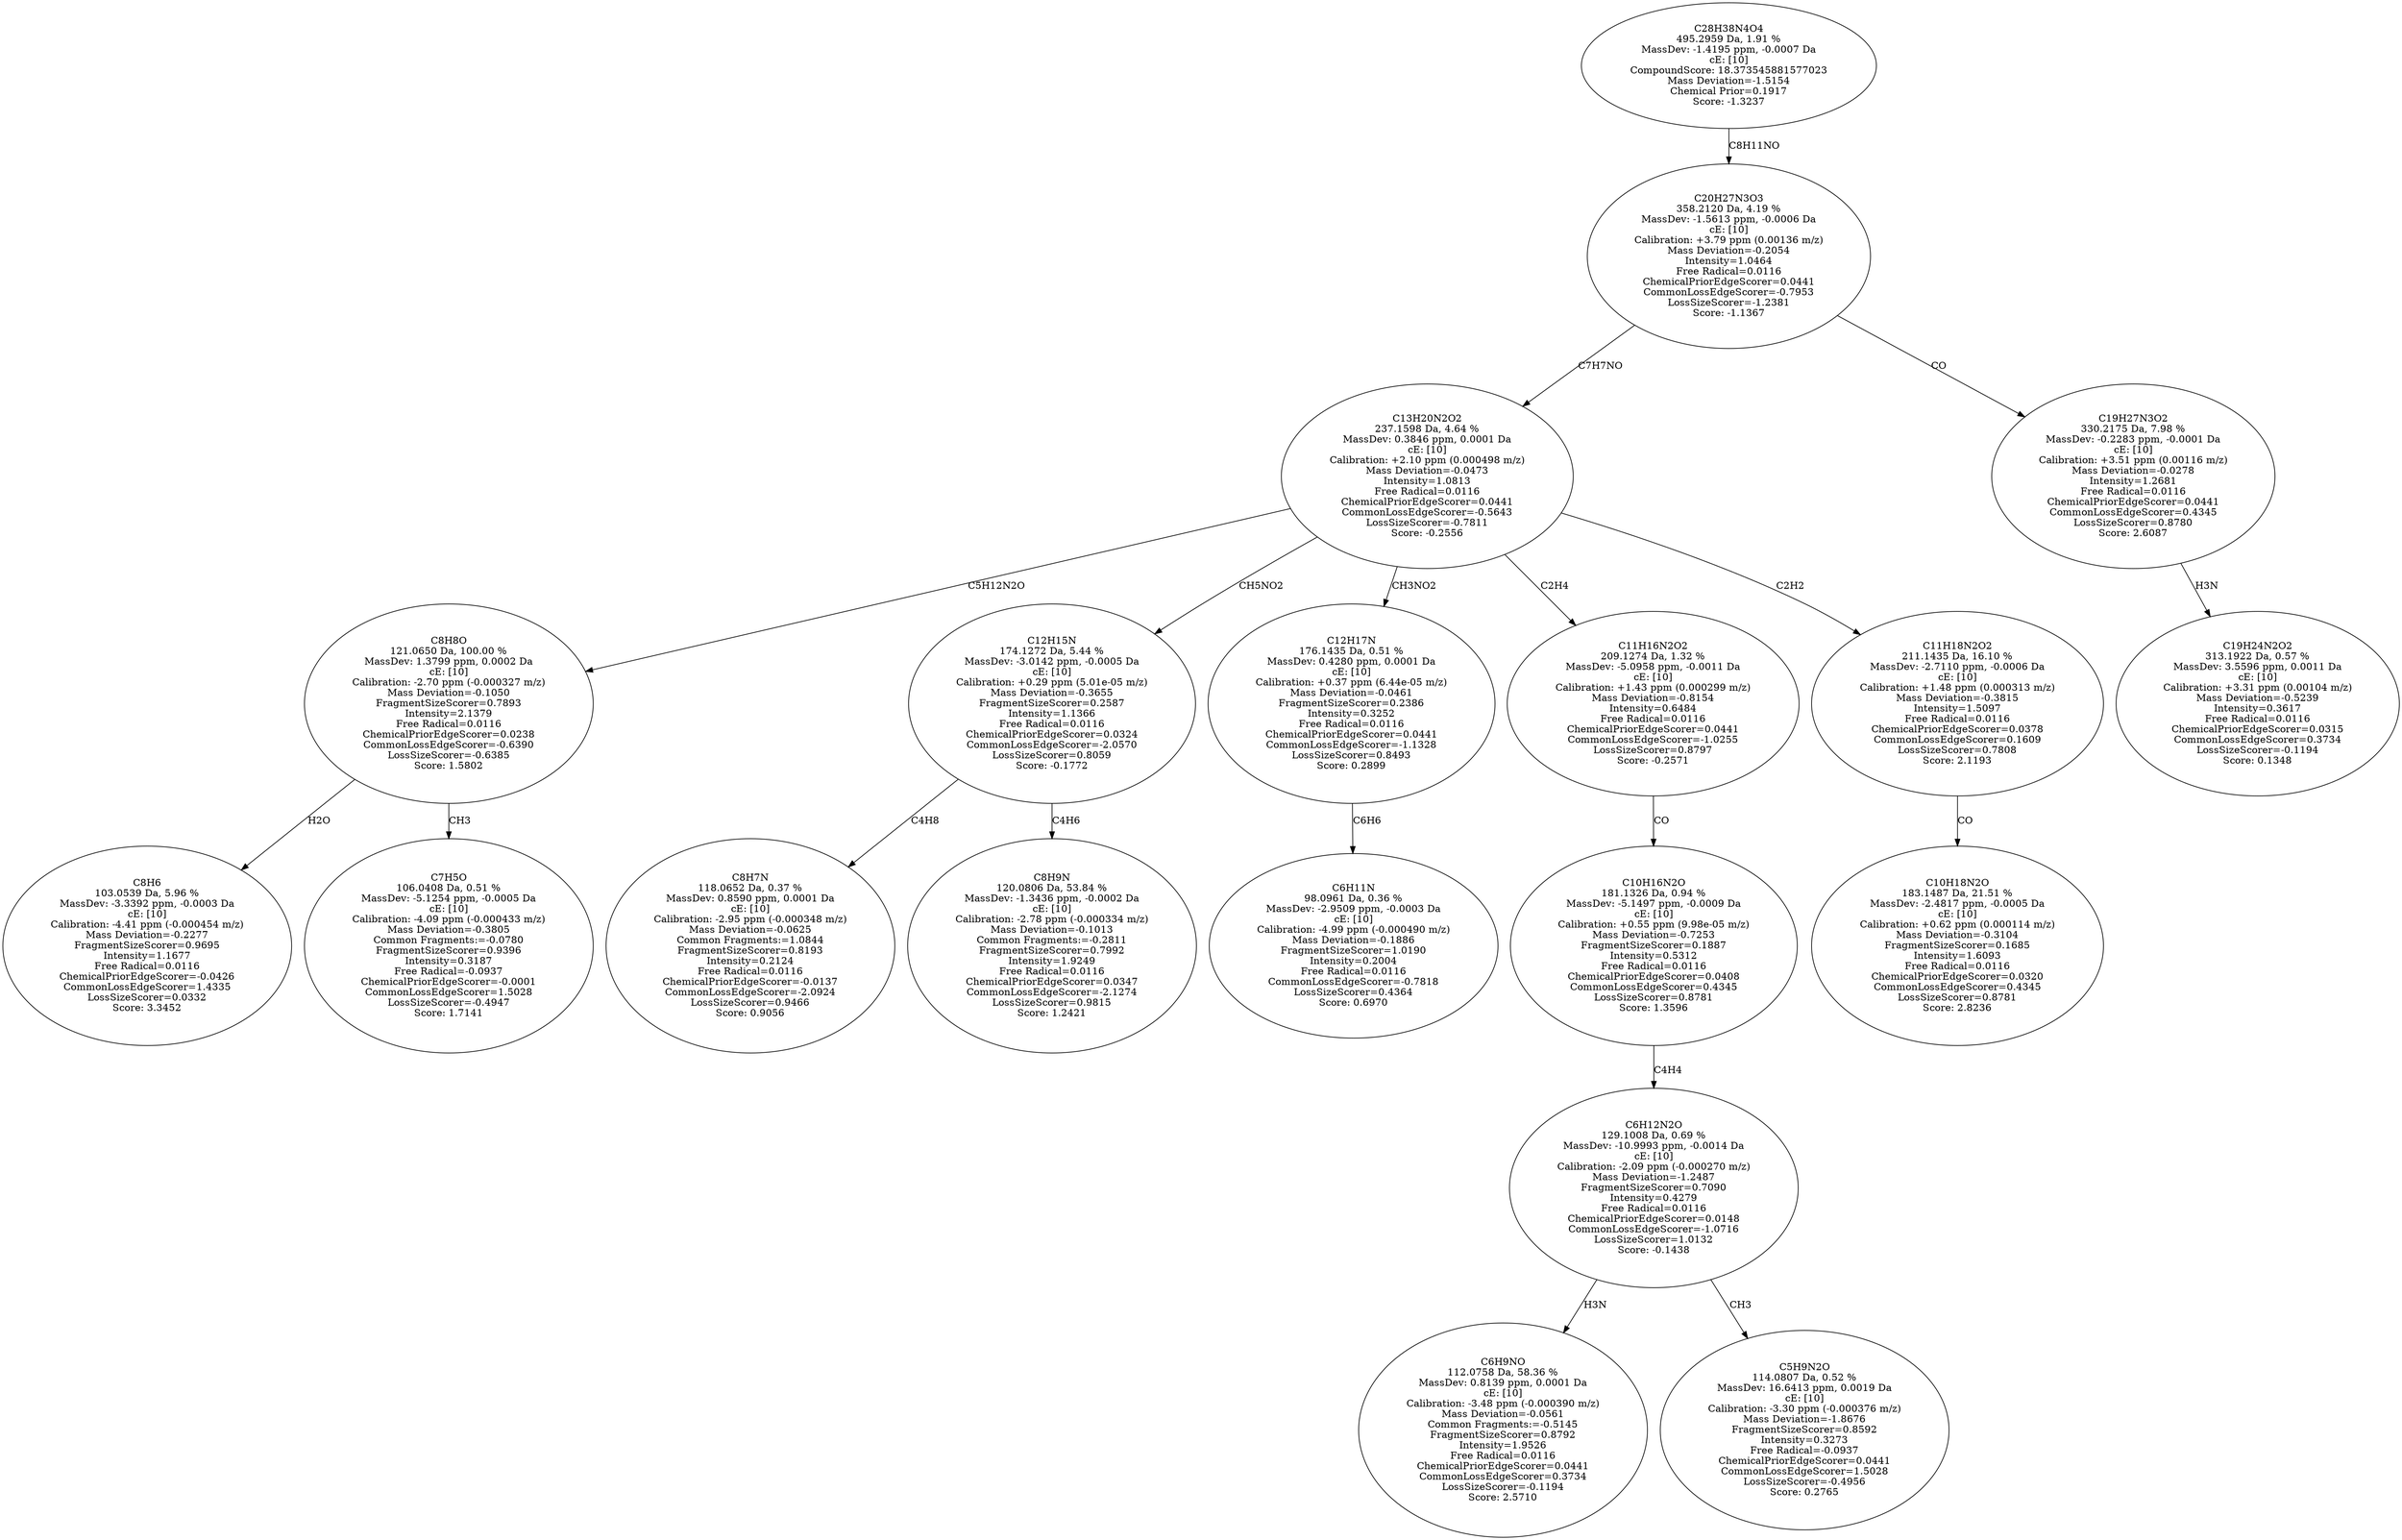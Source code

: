 strict digraph {
v1 [label="C8H6\n103.0539 Da, 5.96 %\nMassDev: -3.3392 ppm, -0.0003 Da\ncE: [10]\nCalibration: -4.41 ppm (-0.000454 m/z)\nMass Deviation=-0.2277\nFragmentSizeScorer=0.9695\nIntensity=1.1677\nFree Radical=0.0116\nChemicalPriorEdgeScorer=-0.0426\nCommonLossEdgeScorer=1.4335\nLossSizeScorer=0.0332\nScore: 3.3452"];
v2 [label="C7H5O\n106.0408 Da, 0.51 %\nMassDev: -5.1254 ppm, -0.0005 Da\ncE: [10]\nCalibration: -4.09 ppm (-0.000433 m/z)\nMass Deviation=-0.3805\nCommon Fragments:=-0.0780\nFragmentSizeScorer=0.9396\nIntensity=0.3187\nFree Radical=-0.0937\nChemicalPriorEdgeScorer=-0.0001\nCommonLossEdgeScorer=1.5028\nLossSizeScorer=-0.4947\nScore: 1.7141"];
v3 [label="C8H8O\n121.0650 Da, 100.00 %\nMassDev: 1.3799 ppm, 0.0002 Da\ncE: [10]\nCalibration: -2.70 ppm (-0.000327 m/z)\nMass Deviation=-0.1050\nFragmentSizeScorer=0.7893\nIntensity=2.1379\nFree Radical=0.0116\nChemicalPriorEdgeScorer=0.0238\nCommonLossEdgeScorer=-0.6390\nLossSizeScorer=-0.6385\nScore: 1.5802"];
v4 [label="C8H7N\n118.0652 Da, 0.37 %\nMassDev: 0.8590 ppm, 0.0001 Da\ncE: [10]\nCalibration: -2.95 ppm (-0.000348 m/z)\nMass Deviation=-0.0625\nCommon Fragments:=1.0844\nFragmentSizeScorer=0.8193\nIntensity=0.2124\nFree Radical=0.0116\nChemicalPriorEdgeScorer=-0.0137\nCommonLossEdgeScorer=-2.0924\nLossSizeScorer=0.9466\nScore: 0.9056"];
v5 [label="C8H9N\n120.0806 Da, 53.84 %\nMassDev: -1.3436 ppm, -0.0002 Da\ncE: [10]\nCalibration: -2.78 ppm (-0.000334 m/z)\nMass Deviation=-0.1013\nCommon Fragments:=-0.2811\nFragmentSizeScorer=0.7992\nIntensity=1.9249\nFree Radical=0.0116\nChemicalPriorEdgeScorer=0.0347\nCommonLossEdgeScorer=-2.1274\nLossSizeScorer=0.9815\nScore: 1.2421"];
v6 [label="C12H15N\n174.1272 Da, 5.44 %\nMassDev: -3.0142 ppm, -0.0005 Da\ncE: [10]\nCalibration: +0.29 ppm (5.01e-05 m/z)\nMass Deviation=-0.3655\nFragmentSizeScorer=0.2587\nIntensity=1.1366\nFree Radical=0.0116\nChemicalPriorEdgeScorer=0.0324\nCommonLossEdgeScorer=-2.0570\nLossSizeScorer=0.8059\nScore: -0.1772"];
v7 [label="C6H11N\n98.0961 Da, 0.36 %\nMassDev: -2.9509 ppm, -0.0003 Da\ncE: [10]\nCalibration: -4.99 ppm (-0.000490 m/z)\nMass Deviation=-0.1886\nFragmentSizeScorer=1.0190\nIntensity=0.2004\nFree Radical=0.0116\nCommonLossEdgeScorer=-0.7818\nLossSizeScorer=0.4364\nScore: 0.6970"];
v8 [label="C12H17N\n176.1435 Da, 0.51 %\nMassDev: 0.4280 ppm, 0.0001 Da\ncE: [10]\nCalibration: +0.37 ppm (6.44e-05 m/z)\nMass Deviation=-0.0461\nFragmentSizeScorer=0.2386\nIntensity=0.3252\nFree Radical=0.0116\nChemicalPriorEdgeScorer=0.0441\nCommonLossEdgeScorer=-1.1328\nLossSizeScorer=0.8493\nScore: 0.2899"];
v9 [label="C6H9NO\n112.0758 Da, 58.36 %\nMassDev: 0.8139 ppm, 0.0001 Da\ncE: [10]\nCalibration: -3.48 ppm (-0.000390 m/z)\nMass Deviation=-0.0561\nCommon Fragments:=-0.5145\nFragmentSizeScorer=0.8792\nIntensity=1.9526\nFree Radical=0.0116\nChemicalPriorEdgeScorer=0.0441\nCommonLossEdgeScorer=0.3734\nLossSizeScorer=-0.1194\nScore: 2.5710"];
v10 [label="C5H9N2O\n114.0807 Da, 0.52 %\nMassDev: 16.6413 ppm, 0.0019 Da\ncE: [10]\nCalibration: -3.30 ppm (-0.000376 m/z)\nMass Deviation=-1.8676\nFragmentSizeScorer=0.8592\nIntensity=0.3273\nFree Radical=-0.0937\nChemicalPriorEdgeScorer=0.0441\nCommonLossEdgeScorer=1.5028\nLossSizeScorer=-0.4956\nScore: 0.2765"];
v11 [label="C6H12N2O\n129.1008 Da, 0.69 %\nMassDev: -10.9993 ppm, -0.0014 Da\ncE: [10]\nCalibration: -2.09 ppm (-0.000270 m/z)\nMass Deviation=-1.2487\nFragmentSizeScorer=0.7090\nIntensity=0.4279\nFree Radical=0.0116\nChemicalPriorEdgeScorer=0.0148\nCommonLossEdgeScorer=-1.0716\nLossSizeScorer=1.0132\nScore: -0.1438"];
v12 [label="C10H16N2O\n181.1326 Da, 0.94 %\nMassDev: -5.1497 ppm, -0.0009 Da\ncE: [10]\nCalibration: +0.55 ppm (9.98e-05 m/z)\nMass Deviation=-0.7253\nFragmentSizeScorer=0.1887\nIntensity=0.5312\nFree Radical=0.0116\nChemicalPriorEdgeScorer=0.0408\nCommonLossEdgeScorer=0.4345\nLossSizeScorer=0.8781\nScore: 1.3596"];
v13 [label="C11H16N2O2\n209.1274 Da, 1.32 %\nMassDev: -5.0958 ppm, -0.0011 Da\ncE: [10]\nCalibration: +1.43 ppm (0.000299 m/z)\nMass Deviation=-0.8154\nIntensity=0.6484\nFree Radical=0.0116\nChemicalPriorEdgeScorer=0.0441\nCommonLossEdgeScorer=-1.0255\nLossSizeScorer=0.8797\nScore: -0.2571"];
v14 [label="C10H18N2O\n183.1487 Da, 21.51 %\nMassDev: -2.4817 ppm, -0.0005 Da\ncE: [10]\nCalibration: +0.62 ppm (0.000114 m/z)\nMass Deviation=-0.3104\nFragmentSizeScorer=0.1685\nIntensity=1.6093\nFree Radical=0.0116\nChemicalPriorEdgeScorer=0.0320\nCommonLossEdgeScorer=0.4345\nLossSizeScorer=0.8781\nScore: 2.8236"];
v15 [label="C11H18N2O2\n211.1435 Da, 16.10 %\nMassDev: -2.7110 ppm, -0.0006 Da\ncE: [10]\nCalibration: +1.48 ppm (0.000313 m/z)\nMass Deviation=-0.3815\nIntensity=1.5097\nFree Radical=0.0116\nChemicalPriorEdgeScorer=0.0378\nCommonLossEdgeScorer=0.1609\nLossSizeScorer=0.7808\nScore: 2.1193"];
v16 [label="C13H20N2O2\n237.1598 Da, 4.64 %\nMassDev: 0.3846 ppm, 0.0001 Da\ncE: [10]\nCalibration: +2.10 ppm (0.000498 m/z)\nMass Deviation=-0.0473\nIntensity=1.0813\nFree Radical=0.0116\nChemicalPriorEdgeScorer=0.0441\nCommonLossEdgeScorer=-0.5643\nLossSizeScorer=-0.7811\nScore: -0.2556"];
v17 [label="C19H24N2O2\n313.1922 Da, 0.57 %\nMassDev: 3.5596 ppm, 0.0011 Da\ncE: [10]\nCalibration: +3.31 ppm (0.00104 m/z)\nMass Deviation=-0.5239\nIntensity=0.3617\nFree Radical=0.0116\nChemicalPriorEdgeScorer=0.0315\nCommonLossEdgeScorer=0.3734\nLossSizeScorer=-0.1194\nScore: 0.1348"];
v18 [label="C19H27N3O2\n330.2175 Da, 7.98 %\nMassDev: -0.2283 ppm, -0.0001 Da\ncE: [10]\nCalibration: +3.51 ppm (0.00116 m/z)\nMass Deviation=-0.0278\nIntensity=1.2681\nFree Radical=0.0116\nChemicalPriorEdgeScorer=0.0441\nCommonLossEdgeScorer=0.4345\nLossSizeScorer=0.8780\nScore: 2.6087"];
v19 [label="C20H27N3O3\n358.2120 Da, 4.19 %\nMassDev: -1.5613 ppm, -0.0006 Da\ncE: [10]\nCalibration: +3.79 ppm (0.00136 m/z)\nMass Deviation=-0.2054\nIntensity=1.0464\nFree Radical=0.0116\nChemicalPriorEdgeScorer=0.0441\nCommonLossEdgeScorer=-0.7953\nLossSizeScorer=-1.2381\nScore: -1.1367"];
v20 [label="C28H38N4O4\n495.2959 Da, 1.91 %\nMassDev: -1.4195 ppm, -0.0007 Da\ncE: [10]\nCompoundScore: 18.373545881577023\nMass Deviation=-1.5154\nChemical Prior=0.1917\nScore: -1.3237"];
v3 -> v1 [label="H2O"];
v3 -> v2 [label="CH3"];
v16 -> v3 [label="C5H12N2O"];
v6 -> v4 [label="C4H8"];
v6 -> v5 [label="C4H6"];
v16 -> v6 [label="CH5NO2"];
v8 -> v7 [label="C6H6"];
v16 -> v8 [label="CH3NO2"];
v11 -> v9 [label="H3N"];
v11 -> v10 [label="CH3"];
v12 -> v11 [label="C4H4"];
v13 -> v12 [label="CO"];
v16 -> v13 [label="C2H4"];
v15 -> v14 [label="CO"];
v16 -> v15 [label="C2H2"];
v19 -> v16 [label="C7H7NO"];
v18 -> v17 [label="H3N"];
v19 -> v18 [label="CO"];
v20 -> v19 [label="C8H11NO"];
}
